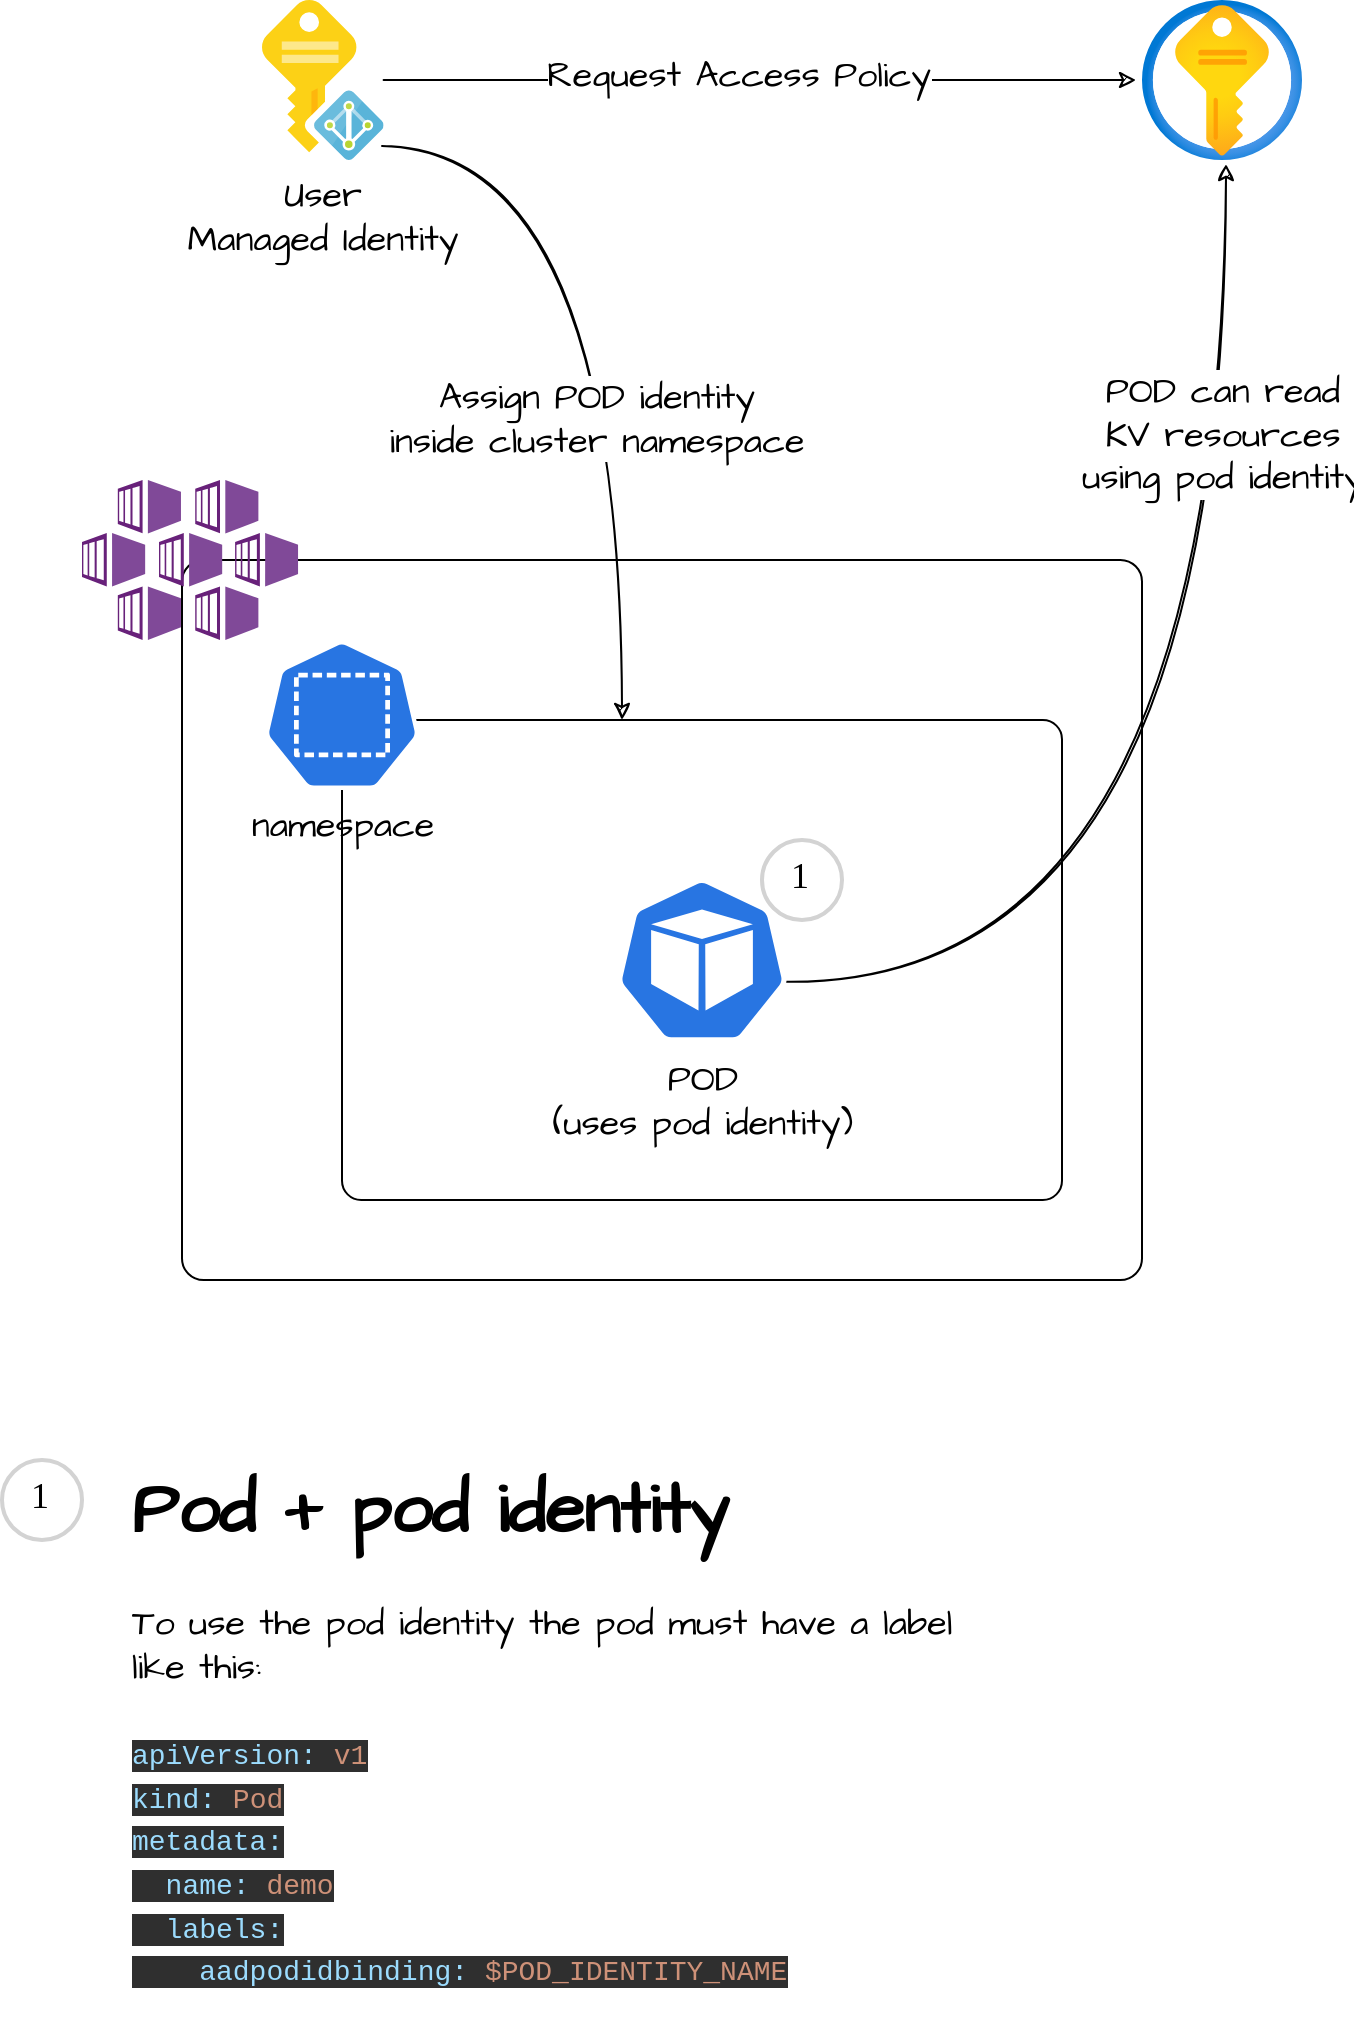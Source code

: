 <mxfile version="18.0.1" type="device"><diagram id="ozIA6NuR--no_rFxZAqq" name="Page-1"><mxGraphModel dx="1106" dy="852" grid="1" gridSize="10" guides="1" tooltips="1" connect="1" arrows="1" fold="1" page="1" pageScale="1" pageWidth="1654" pageHeight="1169" math="0" shadow="0"><root><mxCell id="0"/><mxCell id="1" parent="0"/><mxCell id="wyt2ktpQZS7VqZ2dQxVH-3" style="edgeStyle=orthogonalEdgeStyle;rounded=0;orthogonalLoop=1;jettySize=auto;html=1;entryX=-0.037;entryY=0.5;entryDx=0;entryDy=0;entryPerimeter=0;fontFamily=Architects Daughter;fontSource=https%3A%2F%2Ffonts.googleapis.com%2Fcss%3Ffamily%3DArchitects%2BDaughter;fontSize=18;sketch=1;" edge="1" parent="1" source="wyt2ktpQZS7VqZ2dQxVH-1" target="wyt2ktpQZS7VqZ2dQxVH-2"><mxGeometry relative="1" as="geometry"/></mxCell><mxCell id="wyt2ktpQZS7VqZ2dQxVH-4" value="Request Access Policy" style="edgeLabel;html=1;align=center;verticalAlign=middle;resizable=0;points=[];fontSize=18;fontFamily=Architects Daughter;" vertex="1" connectable="0" parent="wyt2ktpQZS7VqZ2dQxVH-3"><mxGeometry x="-0.063" y="3" relative="1" as="geometry"><mxPoint as="offset"/></mxGeometry></mxCell><mxCell id="wyt2ktpQZS7VqZ2dQxVH-1" value="User&lt;br style=&quot;font-size: 18px;&quot;&gt;Managed Identity" style="sketch=0;aspect=fixed;html=1;points=[];align=center;image;fontSize=18;image=img/lib/mscae/Managed_Identities.svg;fontFamily=Architects Daughter;fontSource=https%3A%2F%2Ffonts.googleapis.com%2Fcss%3Ffamily%3DArchitects%2BDaughter;" vertex="1" parent="1"><mxGeometry x="200" y="240" width="60.8" height="80" as="geometry"/></mxCell><mxCell id="wyt2ktpQZS7VqZ2dQxVH-2" value="" style="aspect=fixed;html=1;points=[];align=center;image;fontSize=12;image=img/lib/azure2/security/Key_Vaults.svg;sketch=0;fontFamily=Architects Daughter;fontSource=https%3A%2F%2Ffonts.googleapis.com%2Fcss%3Ffamily%3DArchitects%2BDaughter;" vertex="1" parent="1"><mxGeometry x="640" y="240" width="80" height="80" as="geometry"/></mxCell><mxCell id="wyt2ktpQZS7VqZ2dQxVH-6" value="" style="rounded=1;whiteSpace=wrap;html=1;sketch=0;fontFamily=Architects Daughter;fontSource=https%3A%2F%2Ffonts.googleapis.com%2Fcss%3Ffamily%3DArchitects%2BDaughter;fontSize=18;arcSize=3;" vertex="1" parent="1"><mxGeometry x="160" y="520" width="480" height="360" as="geometry"/></mxCell><mxCell id="wyt2ktpQZS7VqZ2dQxVH-7" value="" style="sketch=0;aspect=fixed;html=1;points=[];align=center;image;fontSize=12;image=img/lib/mscae/Kubernetes_Services.svg;fontFamily=Architects Daughter;fontSource=https%3A%2F%2Ffonts.googleapis.com%2Fcss%3Ffamily%3DArchitects%2BDaughter;" vertex="1" parent="1"><mxGeometry x="110" y="480" width="108.11" height="80" as="geometry"/></mxCell><mxCell id="wyt2ktpQZS7VqZ2dQxVH-8" value="" style="rounded=1;whiteSpace=wrap;html=1;sketch=0;fontFamily=Architects Daughter;fontSource=https%3A%2F%2Ffonts.googleapis.com%2Fcss%3Ffamily%3DArchitects%2BDaughter;fontSize=18;arcSize=4;" vertex="1" parent="1"><mxGeometry x="240" y="600" width="360" height="240" as="geometry"/></mxCell><mxCell id="wyt2ktpQZS7VqZ2dQxVH-12" style="edgeStyle=orthogonalEdgeStyle;rounded=0;sketch=1;orthogonalLoop=1;jettySize=auto;html=1;entryX=0.525;entryY=1.025;entryDx=0;entryDy=0;entryPerimeter=0;fontFamily=Architects Daughter;fontSource=https%3A%2F%2Ffonts.googleapis.com%2Fcss%3Ffamily%3DArchitects%2BDaughter;fontSize=18;curved=1;exitX=0.995;exitY=0.63;exitDx=0;exitDy=0;exitPerimeter=0;" edge="1" parent="1" source="wyt2ktpQZS7VqZ2dQxVH-14" target="wyt2ktpQZS7VqZ2dQxVH-2"><mxGeometry relative="1" as="geometry"><mxPoint x="760" y="730" as="sourcePoint"/></mxGeometry></mxCell><mxCell id="wyt2ktpQZS7VqZ2dQxVH-13" value="POD can read&lt;br&gt;KV resources&lt;br&gt;using pod identity" style="edgeLabel;html=1;align=center;verticalAlign=middle;resizable=0;points=[];fontSize=18;fontFamily=Architects Daughter;" vertex="1" connectable="0" parent="wyt2ktpQZS7VqZ2dQxVH-12"><mxGeometry x="0.263" y="29" relative="1" as="geometry"><mxPoint x="27" y="-97" as="offset"/></mxGeometry></mxCell><mxCell id="wyt2ktpQZS7VqZ2dQxVH-9" value="namespace" style="sketch=0;html=1;dashed=0;whitespace=wrap;fillColor=#2875E2;strokeColor=#ffffff;points=[[0.005,0.63,0],[0.1,0.2,0],[0.9,0.2,0],[0.5,0,0],[0.995,0.63,0],[0.72,0.99,0],[0.5,1,0],[0.28,0.99,0]];shape=mxgraph.kubernetes.icon;prIcon=ns;fontFamily=Architects Daughter;fontSource=https%3A%2F%2Ffonts.googleapis.com%2Fcss%3Ffamily%3DArchitects%2BDaughter;fontSize=18;labelPosition=center;verticalLabelPosition=bottom;align=center;verticalAlign=top;" vertex="1" parent="1"><mxGeometry x="200" y="560" width="80" height="75" as="geometry"/></mxCell><mxCell id="wyt2ktpQZS7VqZ2dQxVH-10" style="edgeStyle=orthogonalEdgeStyle;rounded=0;sketch=1;orthogonalLoop=1;jettySize=auto;html=1;fontFamily=Architects Daughter;fontSource=https%3A%2F%2Ffonts.googleapis.com%2Fcss%3Ffamily%3DArchitects%2BDaughter;fontSize=18;curved=1;exitX=0.987;exitY=0.913;exitDx=0;exitDy=0;exitPerimeter=0;" edge="1" parent="1" source="wyt2ktpQZS7VqZ2dQxVH-1" target="wyt2ktpQZS7VqZ2dQxVH-8"><mxGeometry relative="1" as="geometry"><Array as="points"><mxPoint x="380" y="313"/></Array></mxGeometry></mxCell><mxCell id="wyt2ktpQZS7VqZ2dQxVH-11" value="Assign POD identity&lt;br&gt;inside cluster namespace" style="edgeLabel;html=1;align=center;verticalAlign=middle;resizable=0;points=[];fontSize=18;fontFamily=Architects Daughter;" vertex="1" connectable="0" parent="wyt2ktpQZS7VqZ2dQxVH-10"><mxGeometry x="0.258" y="-13" relative="1" as="geometry"><mxPoint as="offset"/></mxGeometry></mxCell><mxCell id="wyt2ktpQZS7VqZ2dQxVH-14" value="POD&lt;br&gt;(uses pod identity)" style="sketch=0;html=1;dashed=0;whitespace=wrap;fillColor=#2875E2;strokeColor=#ffffff;points=[[0.005,0.63,0],[0.1,0.2,0],[0.9,0.2,0],[0.5,0,0],[0.995,0.63,0],[0.72,0.99,0],[0.5,1,0],[0.28,0.99,0]];shape=mxgraph.kubernetes.icon;prIcon=pod;fontFamily=Architects Daughter;fontSource=https%3A%2F%2Ffonts.googleapis.com%2Fcss%3Ffamily%3DArchitects%2BDaughter;fontSize=18;labelPosition=center;verticalLabelPosition=bottom;align=center;verticalAlign=top;" vertex="1" parent="1"><mxGeometry x="377.5" y="678" width="85" height="84" as="geometry"/></mxCell><mxCell id="wyt2ktpQZS7VqZ2dQxVH-15" value="1" style="ellipse;whiteSpace=wrap;html=1;aspect=fixed;strokeWidth=2;fontFamily=Tahoma;spacingBottom=4;spacingRight=2;strokeColor=#d3d3d3;sketch=0;fontSource=https%3A%2F%2Ffonts.googleapis.com%2Fcss%3Ffamily%3DArchitects%2BDaughter;fontSize=18;" vertex="1" parent="1"><mxGeometry x="450" y="660" width="40" height="40" as="geometry"/></mxCell><mxCell id="wyt2ktpQZS7VqZ2dQxVH-16" value="1" style="ellipse;whiteSpace=wrap;html=1;aspect=fixed;strokeWidth=2;fontFamily=Tahoma;spacingBottom=4;spacingRight=2;strokeColor=#d3d3d3;sketch=0;fontSource=https%3A%2F%2Ffonts.googleapis.com%2Fcss%3Ffamily%3DArchitects%2BDaughter;fontSize=18;" vertex="1" parent="1"><mxGeometry x="70" y="970" width="40" height="40" as="geometry"/></mxCell><mxCell id="wyt2ktpQZS7VqZ2dQxVH-17" value="&lt;h1&gt;Pod + pod identity&lt;/h1&gt;&lt;p&gt;To use the pod identity the pod must have a label like this:&lt;br&gt;&lt;br&gt;&lt;span style=&quot;box-sizing: inherit; outline-color: inherit; color: rgb(156, 220, 254); font-family: SFMono-Regular, Consolas, &amp;quot;Liberation Mono&amp;quot;, Menlo, Courier, monospace; font-size: 14px; background-color: rgb(47, 47, 47);&quot; class=&quot;hljs-attr&quot;&gt;apiVersion:&lt;/span&gt;&lt;span style=&quot;color: rgb(230, 230, 230); font-family: SFMono-Regular, Consolas, &amp;quot;Liberation Mono&amp;quot;, Menlo, Courier, monospace; font-size: 14px; background-color: rgb(47, 47, 47);&quot;&gt; &lt;/span&gt;&lt;span style=&quot;box-sizing: inherit; outline-color: inherit; color: rgb(206, 145, 120); font-family: SFMono-Regular, Consolas, &amp;quot;Liberation Mono&amp;quot;, Menlo, Courier, monospace; font-size: 14px; background-color: rgb(47, 47, 47);&quot; class=&quot;hljs-string&quot;&gt;v1&lt;/span&gt;&lt;span style=&quot;color: rgb(230, 230, 230); font-family: SFMono-Regular, Consolas, &amp;quot;Liberation Mono&amp;quot;, Menlo, Courier, monospace; font-size: 14px; background-color: rgb(47, 47, 47);&quot;&gt;&lt;br&gt;&lt;/span&gt;&lt;span style=&quot;box-sizing: inherit; outline-color: inherit; color: rgb(156, 220, 254); font-family: SFMono-Regular, Consolas, &amp;quot;Liberation Mono&amp;quot;, Menlo, Courier, monospace; font-size: 14px; background-color: rgb(47, 47, 47);&quot; class=&quot;hljs-attr&quot;&gt;kind:&lt;/span&gt;&lt;span style=&quot;color: rgb(230, 230, 230); font-family: SFMono-Regular, Consolas, &amp;quot;Liberation Mono&amp;quot;, Menlo, Courier, monospace; font-size: 14px; background-color: rgb(47, 47, 47);&quot;&gt; &lt;/span&gt;&lt;span style=&quot;box-sizing: inherit; outline-color: inherit; color: rgb(206, 145, 120); font-family: SFMono-Regular, Consolas, &amp;quot;Liberation Mono&amp;quot;, Menlo, Courier, monospace; font-size: 14px; background-color: rgb(47, 47, 47);&quot; class=&quot;hljs-string&quot;&gt;Pod&lt;/span&gt;&lt;span style=&quot;color: rgb(230, 230, 230); font-family: SFMono-Regular, Consolas, &amp;quot;Liberation Mono&amp;quot;, Menlo, Courier, monospace; font-size: 14px; background-color: rgb(47, 47, 47);&quot;&gt;&lt;br&gt;&lt;/span&gt;&lt;span style=&quot;box-sizing: inherit; outline-color: inherit; color: rgb(156, 220, 254); font-family: SFMono-Regular, Consolas, &amp;quot;Liberation Mono&amp;quot;, Menlo, Courier, monospace; font-size: 14px; background-color: rgb(47, 47, 47);&quot; class=&quot;hljs-attr&quot;&gt;metadata:&lt;/span&gt;&lt;span style=&quot;color: rgb(230, 230, 230); font-family: SFMono-Regular, Consolas, &amp;quot;Liberation Mono&amp;quot;, Menlo, Courier, monospace; font-size: 14px; background-color: rgb(47, 47, 47);&quot;&gt;&lt;br&gt;&lt;/span&gt;&lt;span style=&quot;box-sizing: inherit; outline-color: inherit; color: rgb(156, 220, 254); font-family: SFMono-Regular, Consolas, &amp;quot;Liberation Mono&amp;quot;, Menlo, Courier, monospace; font-size: 14px; background-color: rgb(47, 47, 47);&quot; class=&quot;hljs-attr&quot;&gt;&amp;nbsp; name:&lt;/span&gt;&lt;span style=&quot;color: rgb(230, 230, 230); font-family: SFMono-Regular, Consolas, &amp;quot;Liberation Mono&amp;quot;, Menlo, Courier, monospace; font-size: 14px; background-color: rgb(47, 47, 47);&quot;&gt; &lt;/span&gt;&lt;span style=&quot;box-sizing: inherit; outline-color: inherit; color: rgb(206, 145, 120); font-family: SFMono-Regular, Consolas, &amp;quot;Liberation Mono&amp;quot;, Menlo, Courier, monospace; font-size: 14px; background-color: rgb(47, 47, 47);&quot; class=&quot;hljs-string&quot;&gt;demo&lt;/span&gt;&lt;span style=&quot;color: rgb(230, 230, 230); font-family: SFMono-Regular, Consolas, &amp;quot;Liberation Mono&amp;quot;, Menlo, Courier, monospace; font-size: 14px; background-color: rgb(47, 47, 47);&quot;&gt;&lt;br&gt;&lt;/span&gt;&lt;span style=&quot;box-sizing: inherit; outline-color: inherit; color: rgb(156, 220, 254); font-family: SFMono-Regular, Consolas, &amp;quot;Liberation Mono&amp;quot;, Menlo, Courier, monospace; font-size: 14px; background-color: rgb(47, 47, 47);&quot; class=&quot;hljs-attr&quot;&gt;&amp;nbsp; labels:&lt;/span&gt;&lt;span style=&quot;color: rgb(230, 230, 230); font-family: SFMono-Regular, Consolas, &amp;quot;Liberation Mono&amp;quot;, Menlo, Courier, monospace; font-size: 14px; background-color: rgb(47, 47, 47);&quot;&gt;&lt;br&gt;&lt;/span&gt;&lt;span style=&quot;box-sizing: inherit; outline-color: inherit; color: rgb(156, 220, 254); font-family: SFMono-Regular, Consolas, &amp;quot;Liberation Mono&amp;quot;, Menlo, Courier, monospace; font-size: 14px; background-color: rgb(47, 47, 47);&quot; class=&quot;hljs-attr&quot;&gt;&amp;nbsp; &amp;nbsp; aadpodidbinding:&lt;/span&gt;&lt;span style=&quot;color: rgb(230, 230, 230); font-family: SFMono-Regular, Consolas, &amp;quot;Liberation Mono&amp;quot;, Menlo, Courier, monospace; font-size: 14px; background-color: rgb(47, 47, 47);&quot;&gt; &lt;/span&gt;&lt;span style=&quot;box-sizing: inherit; outline-color: inherit; color: rgb(206, 145, 120); font-family: SFMono-Regular, Consolas, &amp;quot;Liberation Mono&amp;quot;, Menlo, Courier, monospace; font-size: 14px; background-color: rgb(47, 47, 47);&quot; class=&quot;hljs-string&quot;&gt;$POD_IDENTITY_NAME&lt;/span&gt;&lt;br&gt;&lt;/p&gt;" style="text;html=1;strokeColor=none;fillColor=none;spacing=5;spacingTop=-20;whiteSpace=wrap;overflow=hidden;rounded=0;sketch=0;fontFamily=Architects Daughter;fontSource=https%3A%2F%2Ffonts.googleapis.com%2Fcss%3Ffamily%3DArchitects%2BDaughter;fontSize=18;" vertex="1" parent="1"><mxGeometry x="130" y="960" width="450" height="290" as="geometry"/></mxCell></root></mxGraphModel></diagram></mxfile>